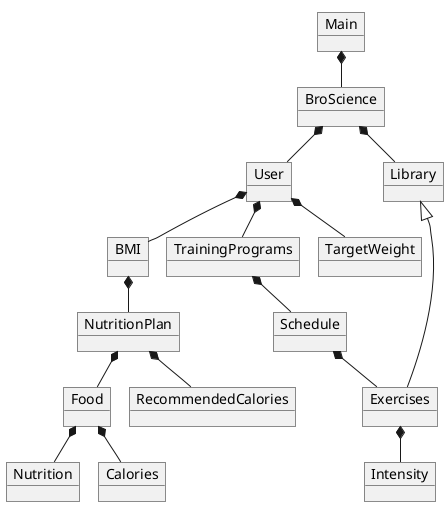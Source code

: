 @startuml
!pragma layout smetana
'https://plantuml.com/sequence-diagram

object Main
object User
object BroScience
object Library
object Exercises
object Food
object BMI
object Schedule
object TrainingPrograms
object Nutrition
object NutritionPlan
object Calories
object TargetWeight
object Intensity
object RecommendedCalories

Main *-- BroScience

BroScience *-- User
BroScience *-- Library

User *-- TrainingPrograms
User *-- BMI
User *-- TargetWeight

TrainingPrograms *-- Schedule

Library <|-- Exercises

Schedule *-- Exercises

Exercises *-- Intensity

BMI *-- NutritionPlan

NutritionPlan *-- Food
NutritionPlan *-- RecommendedCalories

Food *-- Nutrition
Food *-- Calories


@enduml